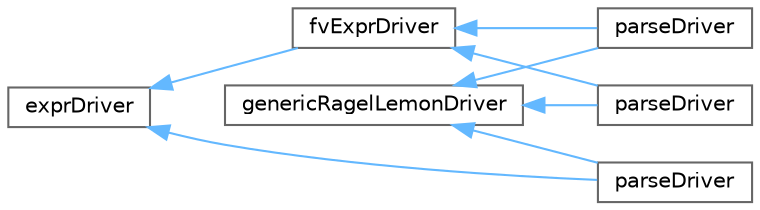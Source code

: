 digraph "Graphical Class Hierarchy"
{
 // LATEX_PDF_SIZE
  bgcolor="transparent";
  edge [fontname=Helvetica,fontsize=10,labelfontname=Helvetica,labelfontsize=10];
  node [fontname=Helvetica,fontsize=10,shape=box,height=0.2,width=0.4];
  rankdir="LR";
  Node0 [id="Node000000",label="exprDriver",height=0.2,width=0.4,color="grey40", fillcolor="white", style="filled",URL="$classFoam_1_1expressions_1_1exprDriver.html",tooltip="Base driver for parsing (field) values."];
  Node0 -> Node1 [id="edge4579_Node000000_Node000001",dir="back",color="steelblue1",style="solid",tooltip=" "];
  Node1 [id="Node000001",label="parseDriver",height=0.2,width=0.4,color="grey40", fillcolor="white", style="filled",URL="$classFoam_1_1expressions_1_1fieldExpr_1_1parseDriver.html",tooltip="Driver for generic primitive field expressions."];
  Node0 -> Node4 [id="edge4580_Node000000_Node000004",dir="back",color="steelblue1",style="solid",tooltip=" "];
  Node4 [id="Node000004",label="fvExprDriver",height=0.2,width=0.4,color="grey40", fillcolor="white", style="filled",URL="$classFoam_1_1expressions_1_1fvExprDriver.html",tooltip="Base driver for parsing value expressions associated with an fvMesh."];
  Node4 -> Node3 [id="edge4581_Node000004_Node000003",dir="back",color="steelblue1",style="solid",tooltip=" "];
  Node3 [id="Node000003",label="parseDriver",height=0.2,width=0.4,color="grey40", fillcolor="white", style="filled",URL="$classFoam_1_1expressions_1_1patchExpr_1_1parseDriver.html",tooltip="Driver for patch expressions."];
  Node4 -> Node5 [id="edge4582_Node000004_Node000005",dir="back",color="steelblue1",style="solid",tooltip=" "];
  Node5 [id="Node000005",label="parseDriver",height=0.2,width=0.4,color="grey40", fillcolor="white", style="filled",URL="$classFoam_1_1expressions_1_1volumeExpr_1_1parseDriver.html",tooltip="Driver for volume, surface, point field expressions."];
  Node2 [id="Node000002",label="genericRagelLemonDriver",height=0.2,width=0.4,color="grey40", fillcolor="white", style="filled",URL="$classFoam_1_1parsing_1_1genericRagelLemonDriver.html",tooltip="Generic interface code for Ragel/Lemon combination Subclasses should implement one or more process() ..."];
  Node2 -> Node1 [id="edge4583_Node000002_Node000001",dir="back",color="steelblue1",style="solid",tooltip=" "];
  Node2 -> Node3 [id="edge4584_Node000002_Node000003",dir="back",color="steelblue1",style="solid",tooltip=" "];
  Node2 -> Node5 [id="edge4585_Node000002_Node000005",dir="back",color="steelblue1",style="solid",tooltip=" "];
}
